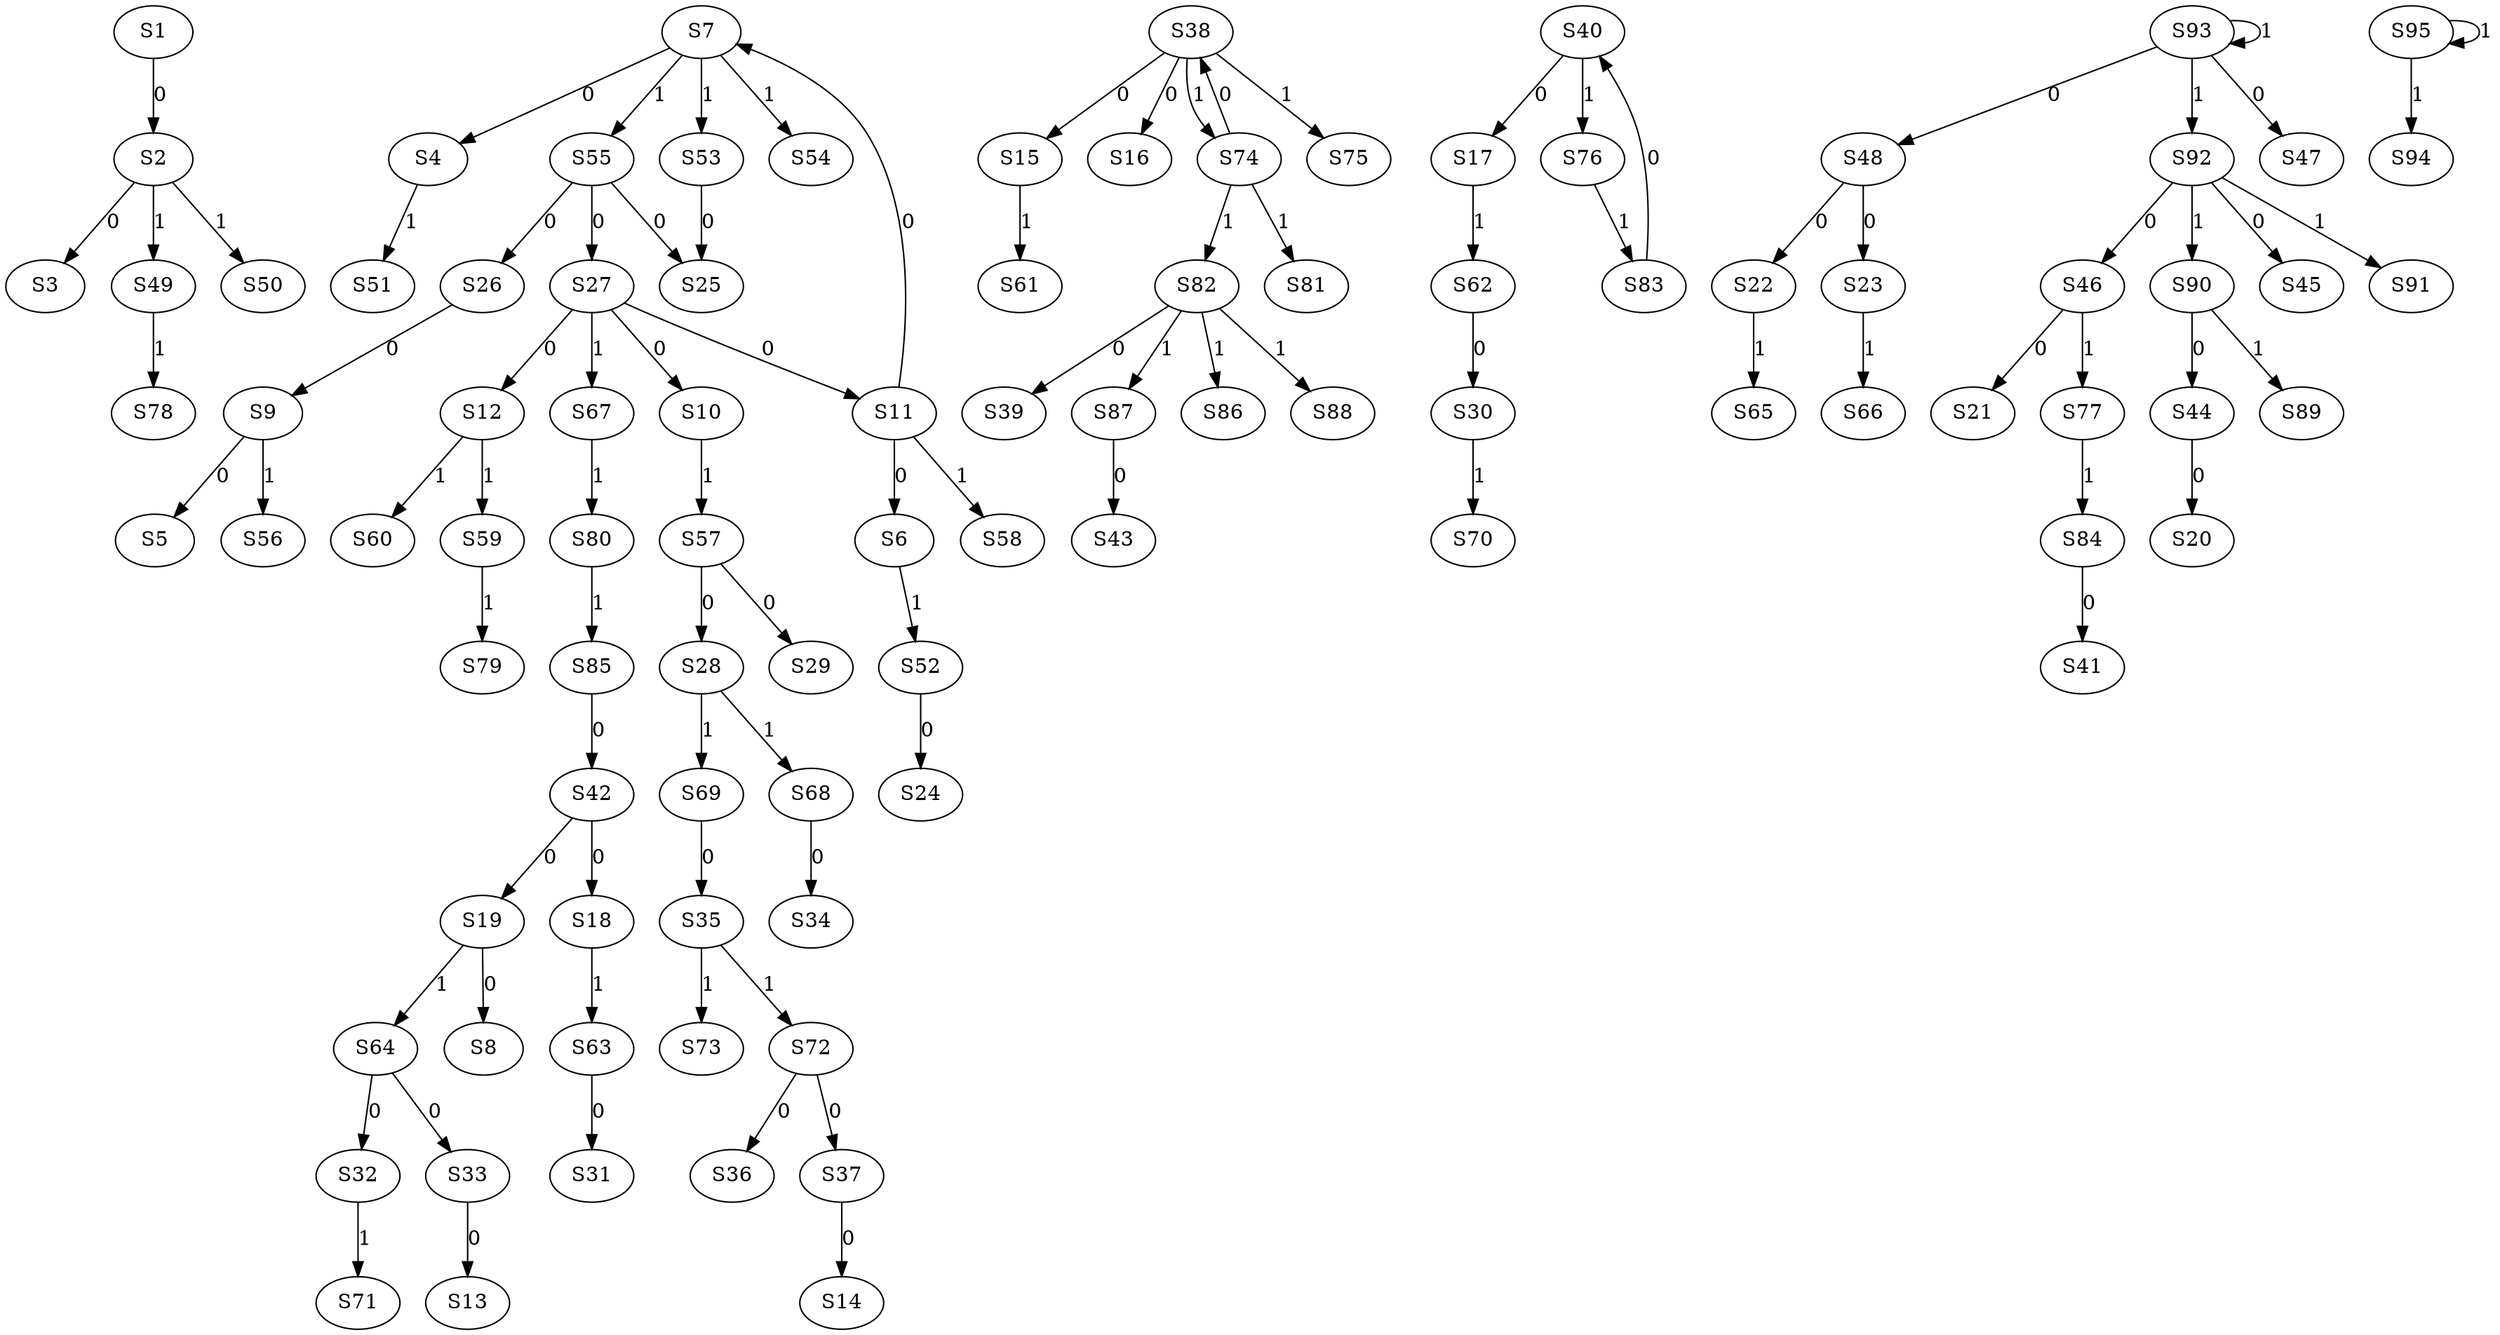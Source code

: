 strict digraph {
	S1 -> S2 [ label = 0 ];
	S2 -> S3 [ label = 0 ];
	S7 -> S4 [ label = 0 ];
	S9 -> S5 [ label = 0 ];
	S11 -> S6 [ label = 0 ];
	S11 -> S7 [ label = 0 ];
	S19 -> S8 [ label = 0 ];
	S26 -> S9 [ label = 0 ];
	S27 -> S10 [ label = 0 ];
	S27 -> S11 [ label = 0 ];
	S27 -> S12 [ label = 0 ];
	S33 -> S13 [ label = 0 ];
	S37 -> S14 [ label = 0 ];
	S38 -> S15 [ label = 0 ];
	S38 -> S16 [ label = 0 ];
	S40 -> S17 [ label = 0 ];
	S42 -> S18 [ label = 0 ];
	S42 -> S19 [ label = 0 ];
	S44 -> S20 [ label = 0 ];
	S46 -> S21 [ label = 0 ];
	S48 -> S22 [ label = 0 ];
	S48 -> S23 [ label = 0 ];
	S52 -> S24 [ label = 0 ];
	S55 -> S25 [ label = 0 ];
	S55 -> S26 [ label = 0 ];
	S55 -> S27 [ label = 0 ];
	S57 -> S28 [ label = 0 ];
	S57 -> S29 [ label = 0 ];
	S62 -> S30 [ label = 0 ];
	S63 -> S31 [ label = 0 ];
	S64 -> S32 [ label = 0 ];
	S64 -> S33 [ label = 0 ];
	S68 -> S34 [ label = 0 ];
	S69 -> S35 [ label = 0 ];
	S72 -> S36 [ label = 0 ];
	S72 -> S37 [ label = 0 ];
	S74 -> S38 [ label = 0 ];
	S82 -> S39 [ label = 0 ];
	S83 -> S40 [ label = 0 ];
	S84 -> S41 [ label = 0 ];
	S85 -> S42 [ label = 0 ];
	S87 -> S43 [ label = 0 ];
	S90 -> S44 [ label = 0 ];
	S92 -> S45 [ label = 0 ];
	S92 -> S46 [ label = 0 ];
	S93 -> S47 [ label = 0 ];
	S93 -> S48 [ label = 0 ];
	S2 -> S49 [ label = 1 ];
	S2 -> S50 [ label = 1 ];
	S4 -> S51 [ label = 1 ];
	S6 -> S52 [ label = 1 ];
	S7 -> S53 [ label = 1 ];
	S7 -> S54 [ label = 1 ];
	S7 -> S55 [ label = 1 ];
	S9 -> S56 [ label = 1 ];
	S10 -> S57 [ label = 1 ];
	S11 -> S58 [ label = 1 ];
	S12 -> S59 [ label = 1 ];
	S12 -> S60 [ label = 1 ];
	S15 -> S61 [ label = 1 ];
	S17 -> S62 [ label = 1 ];
	S18 -> S63 [ label = 1 ];
	S19 -> S64 [ label = 1 ];
	S22 -> S65 [ label = 1 ];
	S23 -> S66 [ label = 1 ];
	S27 -> S67 [ label = 1 ];
	S28 -> S68 [ label = 1 ];
	S28 -> S69 [ label = 1 ];
	S30 -> S70 [ label = 1 ];
	S32 -> S71 [ label = 1 ];
	S35 -> S72 [ label = 1 ];
	S35 -> S73 [ label = 1 ];
	S38 -> S74 [ label = 1 ];
	S38 -> S75 [ label = 1 ];
	S40 -> S76 [ label = 1 ];
	S46 -> S77 [ label = 1 ];
	S49 -> S78 [ label = 1 ];
	S59 -> S79 [ label = 1 ];
	S67 -> S80 [ label = 1 ];
	S74 -> S81 [ label = 1 ];
	S74 -> S82 [ label = 1 ];
	S76 -> S83 [ label = 1 ];
	S77 -> S84 [ label = 1 ];
	S80 -> S85 [ label = 1 ];
	S82 -> S86 [ label = 1 ];
	S82 -> S87 [ label = 1 ];
	S82 -> S88 [ label = 1 ];
	S90 -> S89 [ label = 1 ];
	S92 -> S90 [ label = 1 ];
	S92 -> S91 [ label = 1 ];
	S93 -> S92 [ label = 1 ];
	S93 -> S93 [ label = 1 ];
	S95 -> S94 [ label = 1 ];
	S95 -> S95 [ label = 1 ];
	S53 -> S25 [ label = 0 ];
}